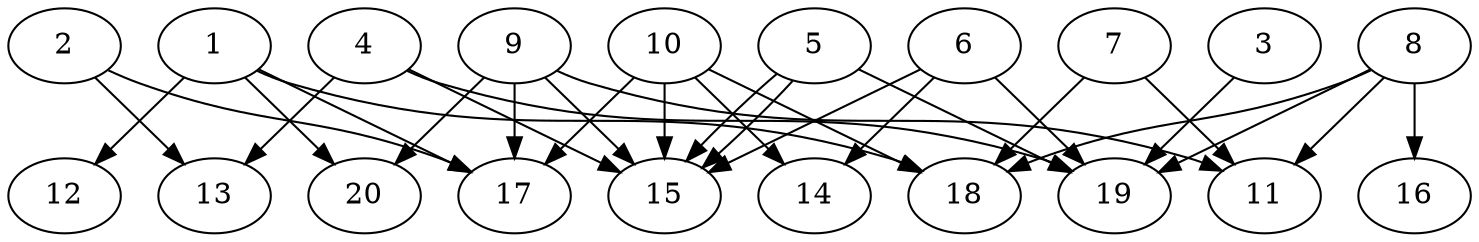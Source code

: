 // DAG automatically generated by daggen at Tue Jul 23 14:25:45 2019
// ./daggen --dot -n 20 --ccr 0.5 --fat 0.7 --regular 0.5 --density 0.6 --mindata 5242880 --maxdata 52428800 
digraph G {
  1 [size="46131200", alpha="0.09", expect_size="23065600"] 
  1 -> 12 [size ="23065600"]
  1 -> 17 [size ="23065600"]
  1 -> 18 [size ="23065600"]
  1 -> 20 [size ="23065600"]
  2 [size="29227008", alpha="0.19", expect_size="14613504"] 
  2 -> 13 [size ="14613504"]
  2 -> 17 [size ="14613504"]
  3 [size="92000256", alpha="0.09", expect_size="46000128"] 
  3 -> 19 [size ="46000128"]
  4 [size="55449600", alpha="0.03", expect_size="27724800"] 
  4 -> 13 [size ="27724800"]
  4 -> 15 [size ="27724800"]
  4 -> 19 [size ="27724800"]
  5 [size="81776640", alpha="0.05", expect_size="40888320"] 
  5 -> 15 [size ="40888320"]
  5 -> 15 [size ="40888320"]
  5 -> 19 [size ="40888320"]
  6 [size="71972864", alpha="0.19", expect_size="35986432"] 
  6 -> 14 [size ="35986432"]
  6 -> 15 [size ="35986432"]
  6 -> 19 [size ="35986432"]
  7 [size="26648576", alpha="0.02", expect_size="13324288"] 
  7 -> 11 [size ="13324288"]
  7 -> 18 [size ="13324288"]
  8 [size="73232384", alpha="0.11", expect_size="36616192"] 
  8 -> 11 [size ="36616192"]
  8 -> 16 [size ="36616192"]
  8 -> 18 [size ="36616192"]
  8 -> 19 [size ="36616192"]
  9 [size="62930944", alpha="0.03", expect_size="31465472"] 
  9 -> 11 [size ="31465472"]
  9 -> 15 [size ="31465472"]
  9 -> 17 [size ="31465472"]
  9 -> 20 [size ="31465472"]
  10 [size="94189568", alpha="0.20", expect_size="47094784"] 
  10 -> 14 [size ="47094784"]
  10 -> 15 [size ="47094784"]
  10 -> 17 [size ="47094784"]
  10 -> 18 [size ="47094784"]
  11 [size="83589120", alpha="0.17", expect_size="41794560"] 
  12 [size="31823872", alpha="0.07", expect_size="15911936"] 
  13 [size="28182528", alpha="0.03", expect_size="14091264"] 
  14 [size="68706304", alpha="0.10", expect_size="34353152"] 
  15 [size="80922624", alpha="0.15", expect_size="40461312"] 
  16 [size="12189696", alpha="0.12", expect_size="6094848"] 
  17 [size="100853760", alpha="0.12", expect_size="50426880"] 
  18 [size="16474112", alpha="0.16", expect_size="8237056"] 
  19 [size="67780608", alpha="0.10", expect_size="33890304"] 
  20 [size="81225728", alpha="0.11", expect_size="40612864"] 
}
